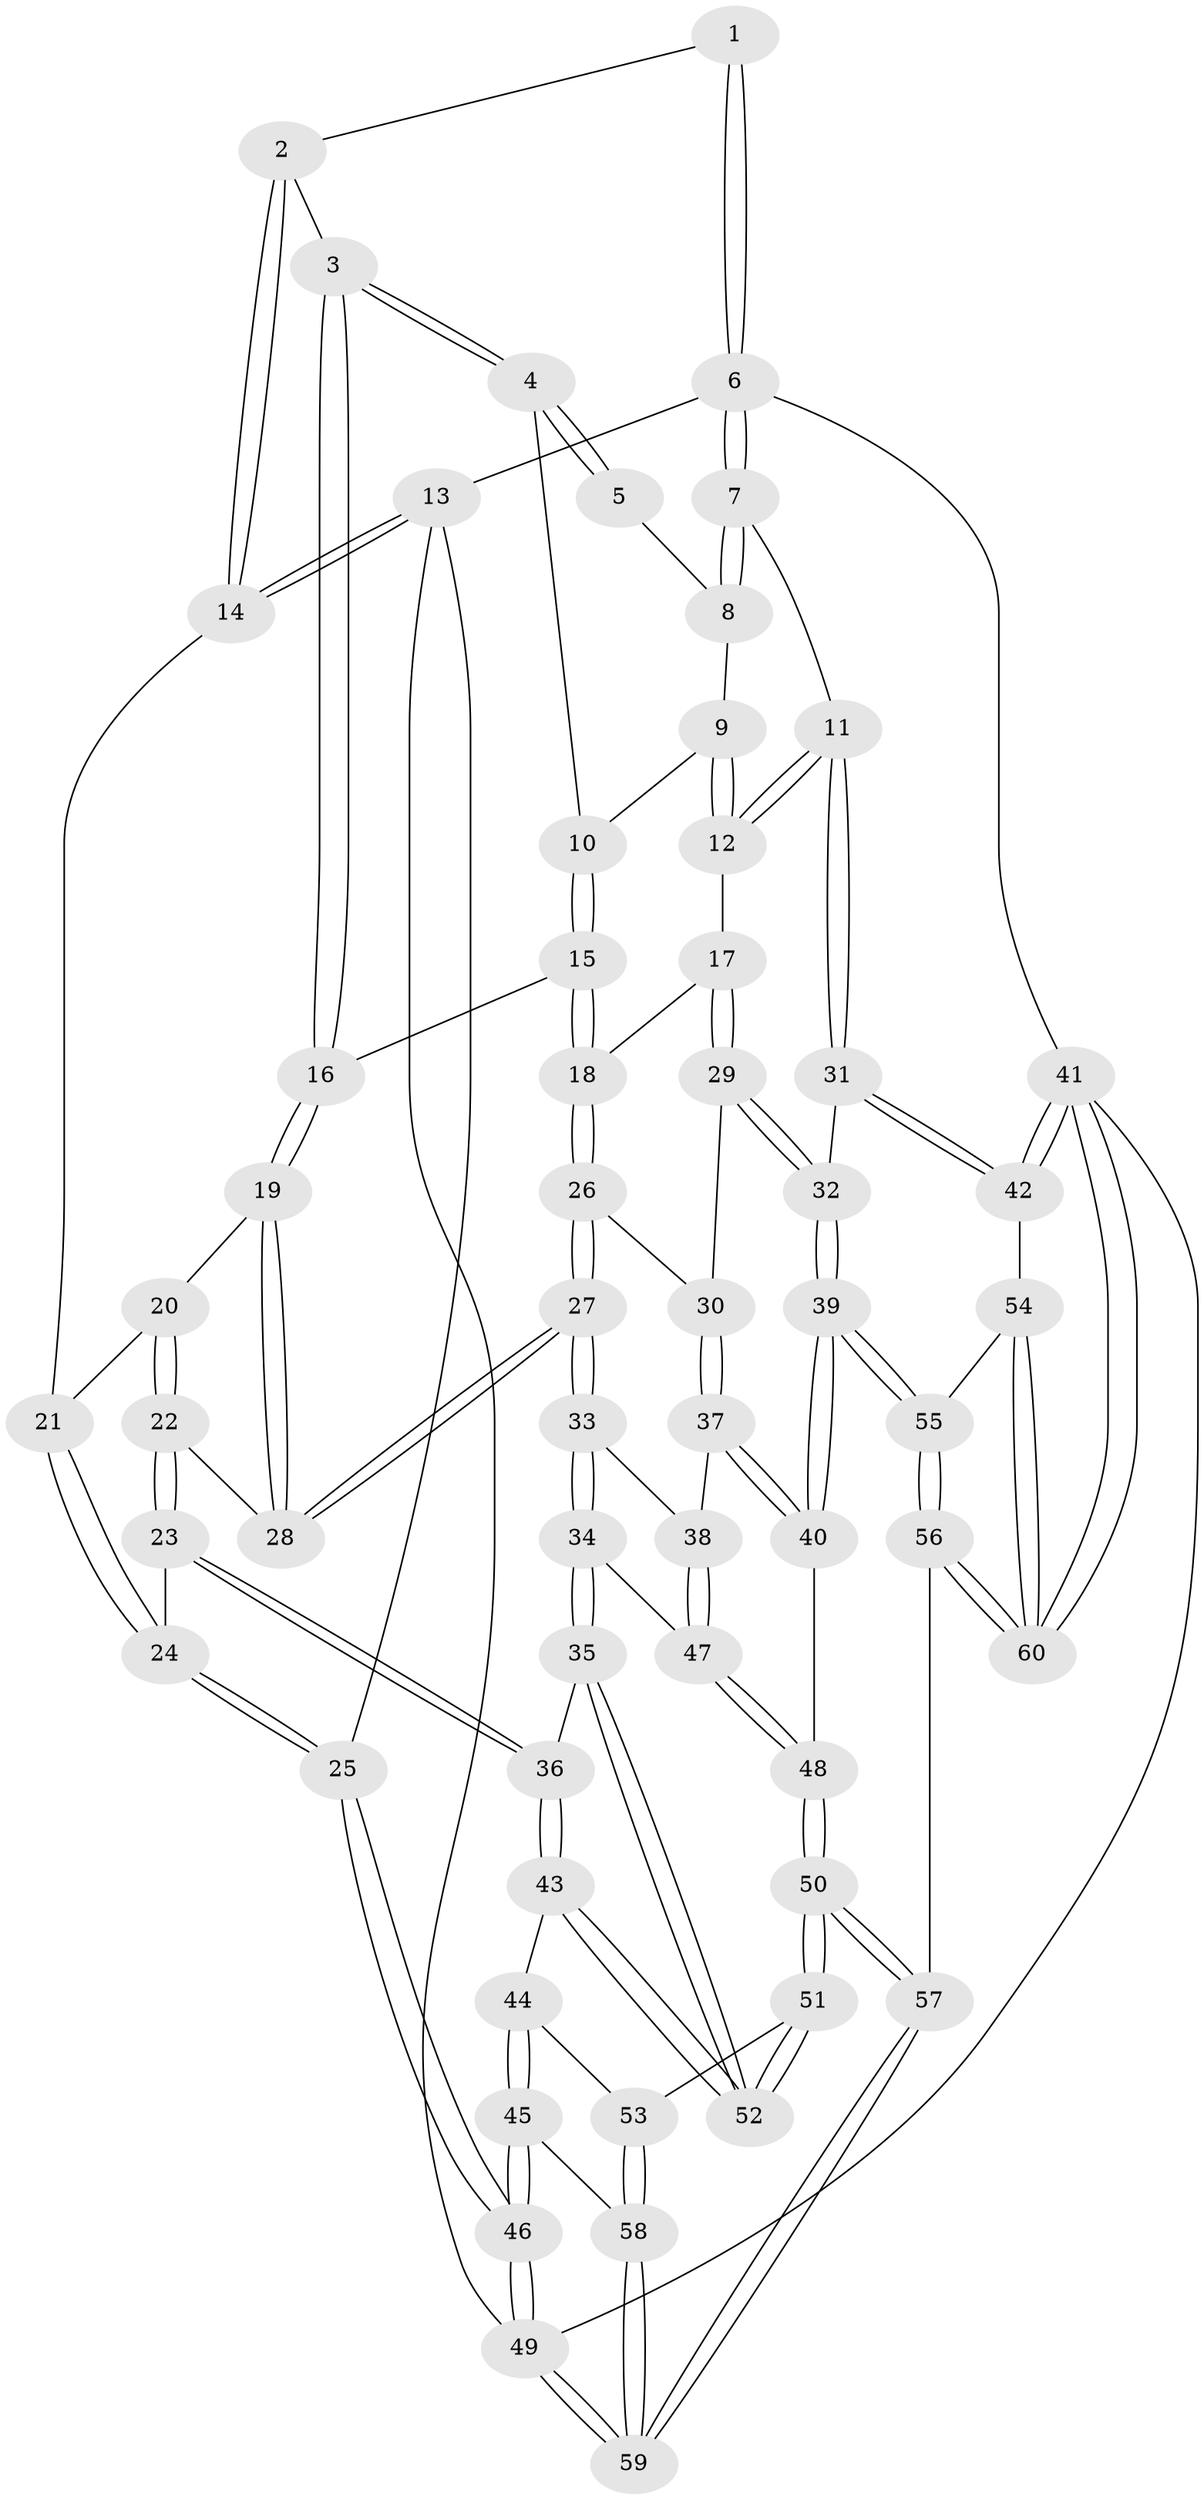// coarse degree distribution, {3: 0.7209302325581395, 4: 0.23255813953488372, 2: 0.023255813953488372, 5: 0.023255813953488372}
// Generated by graph-tools (version 1.1) at 2025/38/03/04/25 23:38:31]
// undirected, 60 vertices, 147 edges
graph export_dot {
  node [color=gray90,style=filled];
  1 [pos="+0.6514231655734866+0"];
  2 [pos="+0.1483149954677169+0"];
  3 [pos="+0.3081544700623107+0.14139613285744235"];
  4 [pos="+0.5031251491594964+0.1584311878503312"];
  5 [pos="+0.6307911741438423+0.0897285291763815"];
  6 [pos="+1+0"];
  7 [pos="+1+0.16885663765253695"];
  8 [pos="+0.694022751748249+0.15604951374282303"];
  9 [pos="+0.6707984069353949+0.2239854724379758"];
  10 [pos="+0.5743722397088034+0.2653083892109526"];
  11 [pos="+1+0.20939673479322846"];
  12 [pos="+0.7401868992122757+0.386441985528578"];
  13 [pos="+0+0"];
  14 [pos="+0+0"];
  15 [pos="+0.5660444771224454+0.3175257691761428"];
  16 [pos="+0.32050446674932515+0.26929516127078246"];
  17 [pos="+0.7261399618835725+0.4006082425728197"];
  18 [pos="+0.5887238373786572+0.3837649532994912"];
  19 [pos="+0.3201037713129311+0.27292839677009817"];
  20 [pos="+0.13336981463053713+0.348699972347967"];
  21 [pos="+0.05287285370147637+0.28678148545219906"];
  22 [pos="+0.11582956236371655+0.4859892211255402"];
  23 [pos="+0.09464721114313111+0.5017110620828739"];
  24 [pos="+0.05245619770063726+0.4855149831887425"];
  25 [pos="+0+0.4667040053548349"];
  26 [pos="+0.5008322444997915+0.4593054373934443"];
  27 [pos="+0.3841324987991683+0.4799253524892995"];
  28 [pos="+0.33677780240958+0.4179710869767024"];
  29 [pos="+0.7266975603856538+0.4370528884518299"];
  30 [pos="+0.5910328929161788+0.5488593611869429"];
  31 [pos="+1+0.5273337727578469"];
  32 [pos="+0.7955155479545658+0.6866042519348375"];
  33 [pos="+0.37695781234591497+0.5546981258364615"];
  34 [pos="+0.3572683586752447+0.6154860246342492"];
  35 [pos="+0.3502723106905006+0.6225017032501444"];
  36 [pos="+0.11264972519748+0.5757473932454477"];
  37 [pos="+0.6173181545600183+0.6326361980467151"];
  38 [pos="+0.5970366651358696+0.6341195057941044"];
  39 [pos="+0.7642679539143128+0.7282374186012802"];
  40 [pos="+0.7469476689826907+0.7219353162038689"];
  41 [pos="+1+1"];
  42 [pos="+1+0.9765461951619637"];
  43 [pos="+0.08558319982017798+0.6916505801623457"];
  44 [pos="+0.041636727042008846+0.7170292050144076"];
  45 [pos="+0+0.7505690211989654"];
  46 [pos="+0+0.7515129480849645"];
  47 [pos="+0.4712041129919561+0.6961957564880711"];
  48 [pos="+0.4993427688749005+0.7622067872086145"];
  49 [pos="+0+1"];
  50 [pos="+0.39628897351611625+1"];
  51 [pos="+0.2773889879821287+0.7876233491192645"];
  52 [pos="+0.27628146560481964+0.7820797462546966"];
  53 [pos="+0.09972263240390289+0.8760740607116679"];
  54 [pos="+0.8402215116896026+0.8470768212776609"];
  55 [pos="+0.766741594575929+0.767478943929791"];
  56 [pos="+0.45430165291200053+1"];
  57 [pos="+0.4253172755692461+1"];
  58 [pos="+0.08518970263466645+0.9102470680761265"];
  59 [pos="+0.09351583810250927+1"];
  60 [pos="+0.8684683882205925+1"];
  1 -- 2;
  1 -- 6;
  1 -- 6;
  2 -- 3;
  2 -- 14;
  2 -- 14;
  3 -- 4;
  3 -- 4;
  3 -- 16;
  3 -- 16;
  4 -- 5;
  4 -- 5;
  4 -- 10;
  5 -- 8;
  6 -- 7;
  6 -- 7;
  6 -- 13;
  6 -- 41;
  7 -- 8;
  7 -- 8;
  7 -- 11;
  8 -- 9;
  9 -- 10;
  9 -- 12;
  9 -- 12;
  10 -- 15;
  10 -- 15;
  11 -- 12;
  11 -- 12;
  11 -- 31;
  11 -- 31;
  12 -- 17;
  13 -- 14;
  13 -- 14;
  13 -- 25;
  13 -- 49;
  14 -- 21;
  15 -- 16;
  15 -- 18;
  15 -- 18;
  16 -- 19;
  16 -- 19;
  17 -- 18;
  17 -- 29;
  17 -- 29;
  18 -- 26;
  18 -- 26;
  19 -- 20;
  19 -- 28;
  19 -- 28;
  20 -- 21;
  20 -- 22;
  20 -- 22;
  21 -- 24;
  21 -- 24;
  22 -- 23;
  22 -- 23;
  22 -- 28;
  23 -- 24;
  23 -- 36;
  23 -- 36;
  24 -- 25;
  24 -- 25;
  25 -- 46;
  25 -- 46;
  26 -- 27;
  26 -- 27;
  26 -- 30;
  27 -- 28;
  27 -- 28;
  27 -- 33;
  27 -- 33;
  29 -- 30;
  29 -- 32;
  29 -- 32;
  30 -- 37;
  30 -- 37;
  31 -- 32;
  31 -- 42;
  31 -- 42;
  32 -- 39;
  32 -- 39;
  33 -- 34;
  33 -- 34;
  33 -- 38;
  34 -- 35;
  34 -- 35;
  34 -- 47;
  35 -- 36;
  35 -- 52;
  35 -- 52;
  36 -- 43;
  36 -- 43;
  37 -- 38;
  37 -- 40;
  37 -- 40;
  38 -- 47;
  38 -- 47;
  39 -- 40;
  39 -- 40;
  39 -- 55;
  39 -- 55;
  40 -- 48;
  41 -- 42;
  41 -- 42;
  41 -- 60;
  41 -- 60;
  41 -- 49;
  42 -- 54;
  43 -- 44;
  43 -- 52;
  43 -- 52;
  44 -- 45;
  44 -- 45;
  44 -- 53;
  45 -- 46;
  45 -- 46;
  45 -- 58;
  46 -- 49;
  46 -- 49;
  47 -- 48;
  47 -- 48;
  48 -- 50;
  48 -- 50;
  49 -- 59;
  49 -- 59;
  50 -- 51;
  50 -- 51;
  50 -- 57;
  50 -- 57;
  51 -- 52;
  51 -- 52;
  51 -- 53;
  53 -- 58;
  53 -- 58;
  54 -- 55;
  54 -- 60;
  54 -- 60;
  55 -- 56;
  55 -- 56;
  56 -- 57;
  56 -- 60;
  56 -- 60;
  57 -- 59;
  57 -- 59;
  58 -- 59;
  58 -- 59;
}

